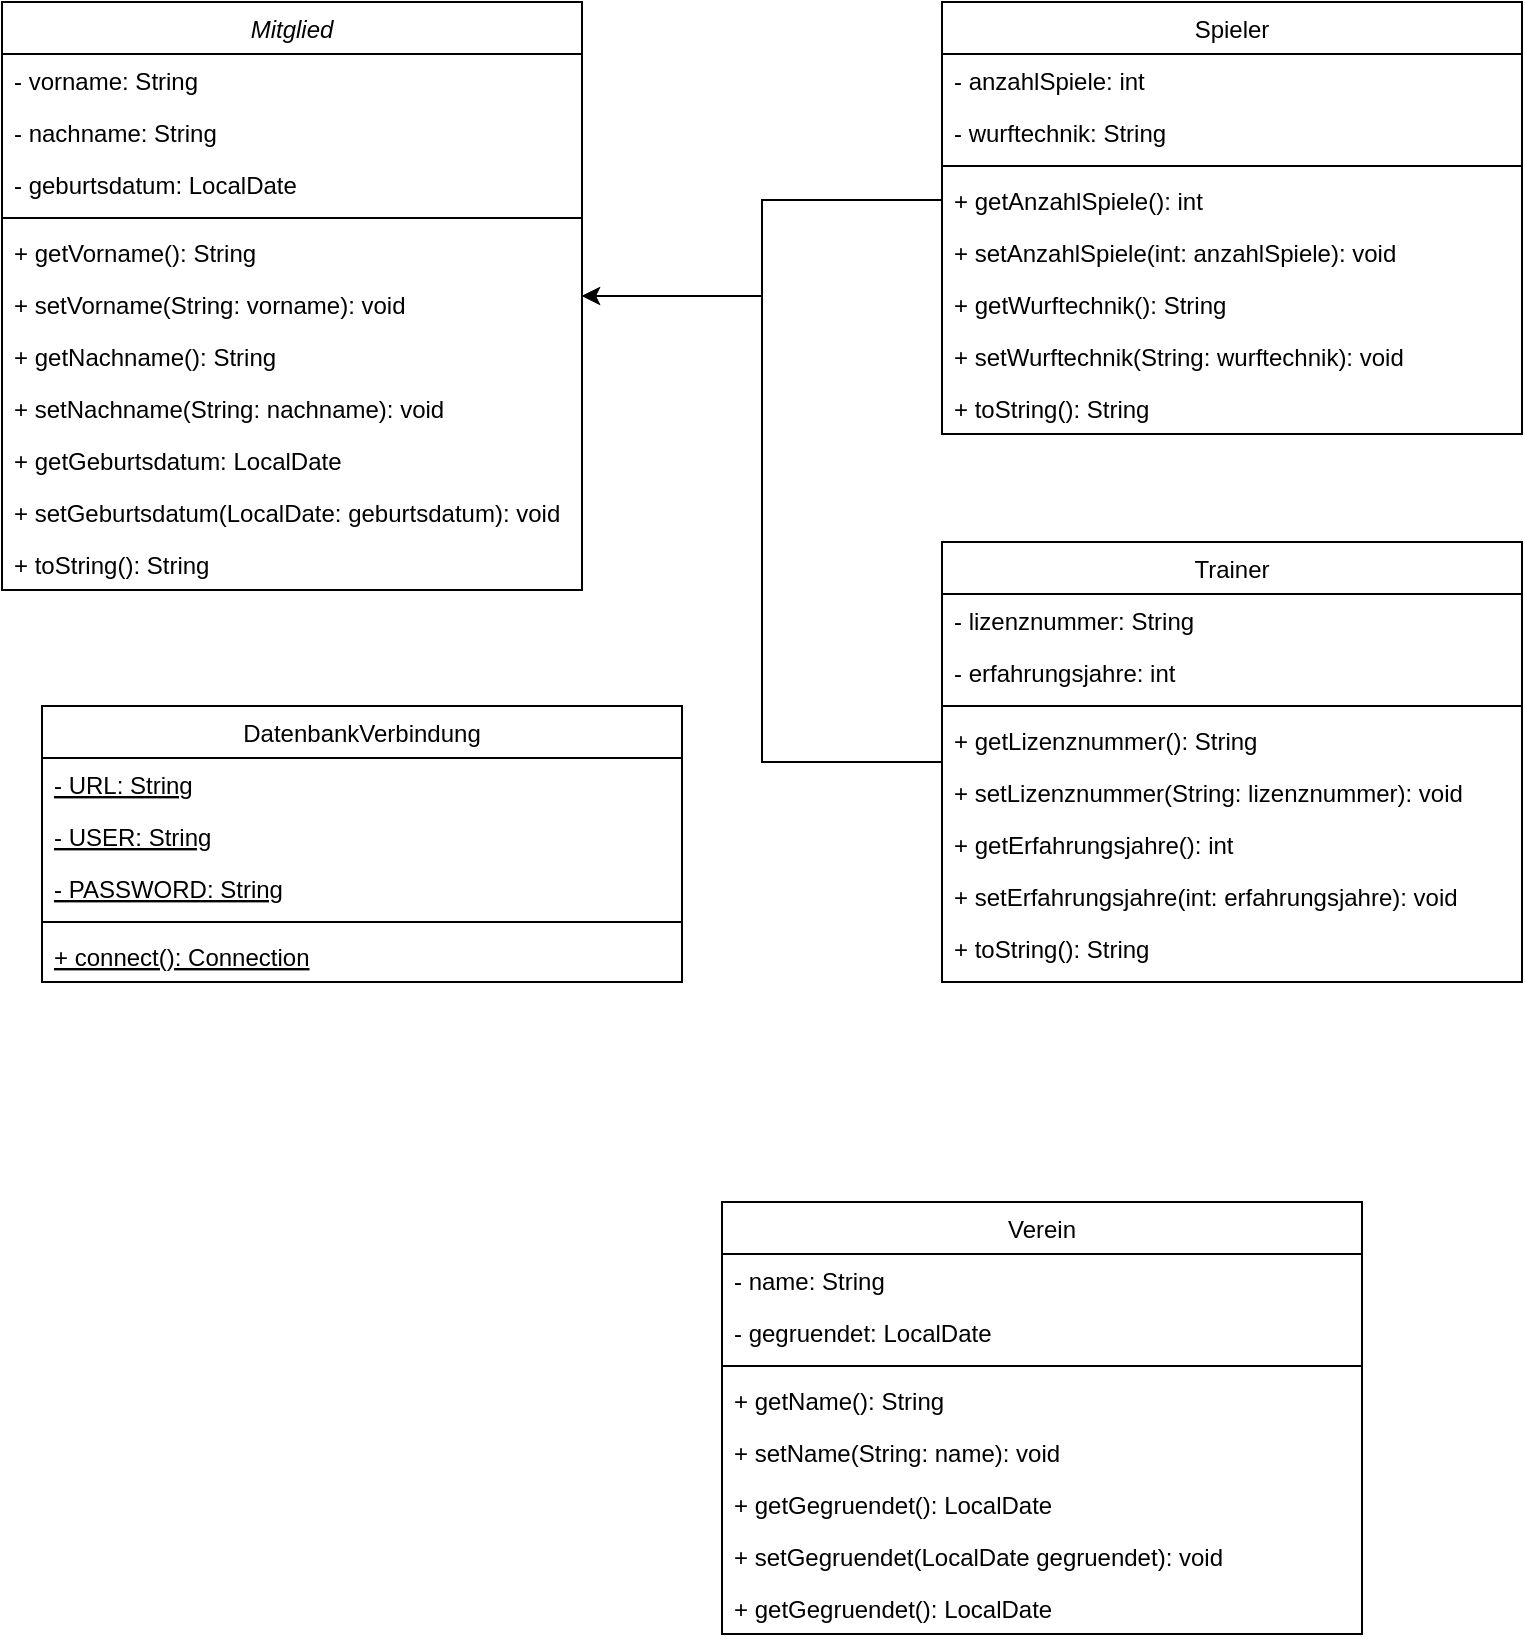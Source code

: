 <mxfile version="19.0.1" type="device"><diagram id="tFGe-mwkb_rq8JhS-fkl" name="Seite-1"><mxGraphModel dx="1038" dy="641" grid="1" gridSize="10" guides="1" tooltips="1" connect="1" arrows="1" fold="1" page="1" pageScale="1" pageWidth="827" pageHeight="1169" math="0" shadow="0"><root><mxCell id="0"/><mxCell id="1" parent="0"/><mxCell id="rgbJN4fxomn8NscW6j_L-6" value="Mitglied" style="swimlane;fontStyle=2;align=center;verticalAlign=top;childLayout=stackLayout;horizontal=1;startSize=26;horizontalStack=0;resizeParent=1;resizeLast=0;collapsible=1;marginBottom=0;rounded=0;shadow=0;strokeWidth=1;" parent="1" vertex="1"><mxGeometry x="20" y="20" width="290" height="294" as="geometry"><mxRectangle x="230" y="140" width="160" height="26" as="alternateBounds"/></mxGeometry></mxCell><mxCell id="rgbJN4fxomn8NscW6j_L-8" value="- vorname: String" style="text;align=left;verticalAlign=top;spacingLeft=4;spacingRight=4;overflow=hidden;rotatable=0;points=[[0,0.5],[1,0.5]];portConstraint=eastwest;rounded=0;shadow=0;html=0;" parent="rgbJN4fxomn8NscW6j_L-6" vertex="1"><mxGeometry y="26" width="290" height="26" as="geometry"/></mxCell><mxCell id="fQbULYn8AW2ZWmnkf_qS-1" value="- nachname: String" style="text;align=left;verticalAlign=top;spacingLeft=4;spacingRight=4;overflow=hidden;rotatable=0;points=[[0,0.5],[1,0.5]];portConstraint=eastwest;rounded=0;shadow=0;html=0;" vertex="1" parent="rgbJN4fxomn8NscW6j_L-6"><mxGeometry y="52" width="290" height="26" as="geometry"/></mxCell><mxCell id="rgbJN4fxomn8NscW6j_L-52" value="- geburtsdatum: LocalDate" style="text;align=left;verticalAlign=top;spacingLeft=4;spacingRight=4;overflow=hidden;rotatable=0;points=[[0,0.5],[1,0.5]];portConstraint=eastwest;rounded=0;shadow=0;html=0;" parent="rgbJN4fxomn8NscW6j_L-6" vertex="1"><mxGeometry y="78" width="290" height="26" as="geometry"/></mxCell><mxCell id="rgbJN4fxomn8NscW6j_L-9" value="" style="line;html=1;strokeWidth=1;align=left;verticalAlign=middle;spacingTop=-1;spacingLeft=3;spacingRight=3;rotatable=0;labelPosition=right;points=[];portConstraint=eastwest;" parent="rgbJN4fxomn8NscW6j_L-6" vertex="1"><mxGeometry y="104" width="290" height="8" as="geometry"/></mxCell><mxCell id="rgbJN4fxomn8NscW6j_L-13" value="+ getVorname(): String" style="text;align=left;verticalAlign=top;spacingLeft=4;spacingRight=4;overflow=hidden;rotatable=0;points=[[0,0.5],[1,0.5]];portConstraint=eastwest;" parent="rgbJN4fxomn8NscW6j_L-6" vertex="1"><mxGeometry y="112" width="290" height="26" as="geometry"/></mxCell><mxCell id="rgbJN4fxomn8NscW6j_L-14" value="+ setVorname(String: vorname): void" style="text;align=left;verticalAlign=top;spacingLeft=4;spacingRight=4;overflow=hidden;rotatable=0;points=[[0,0.5],[1,0.5]];portConstraint=eastwest;" parent="rgbJN4fxomn8NscW6j_L-6" vertex="1"><mxGeometry y="138" width="290" height="26" as="geometry"/></mxCell><mxCell id="rgbJN4fxomn8NscW6j_L-15" value="+ getNachname(): String" style="text;align=left;verticalAlign=top;spacingLeft=4;spacingRight=4;overflow=hidden;rotatable=0;points=[[0,0.5],[1,0.5]];portConstraint=eastwest;" parent="rgbJN4fxomn8NscW6j_L-6" vertex="1"><mxGeometry y="164" width="290" height="26" as="geometry"/></mxCell><mxCell id="rgbJN4fxomn8NscW6j_L-16" value="+ setNachname(String: nachname): void" style="text;align=left;verticalAlign=top;spacingLeft=4;spacingRight=4;overflow=hidden;rotatable=0;points=[[0,0.5],[1,0.5]];portConstraint=eastwest;" parent="rgbJN4fxomn8NscW6j_L-6" vertex="1"><mxGeometry y="190" width="290" height="26" as="geometry"/></mxCell><mxCell id="rgbJN4fxomn8NscW6j_L-54" value="+ getGeburtsdatum: LocalDate" style="text;align=left;verticalAlign=top;spacingLeft=4;spacingRight=4;overflow=hidden;rotatable=0;points=[[0,0.5],[1,0.5]];portConstraint=eastwest;" parent="rgbJN4fxomn8NscW6j_L-6" vertex="1"><mxGeometry y="216" width="290" height="26" as="geometry"/></mxCell><mxCell id="rgbJN4fxomn8NscW6j_L-132" value="+ setGeburtsdatum(LocalDate: geburtsdatum): void" style="text;align=left;verticalAlign=top;spacingLeft=4;spacingRight=4;overflow=hidden;rotatable=0;points=[[0,0.5],[1,0.5]];portConstraint=eastwest;fontStyle=0" parent="rgbJN4fxomn8NscW6j_L-6" vertex="1"><mxGeometry y="242" width="290" height="26" as="geometry"/></mxCell><mxCell id="fQbULYn8AW2ZWmnkf_qS-2" value="+ toString(): String" style="text;align=left;verticalAlign=top;spacingLeft=4;spacingRight=4;overflow=hidden;rotatable=0;points=[[0,0.5],[1,0.5]];portConstraint=eastwest;fontStyle=0" vertex="1" parent="rgbJN4fxomn8NscW6j_L-6"><mxGeometry y="268" width="290" height="26" as="geometry"/></mxCell><mxCell id="rgbJN4fxomn8NscW6j_L-133" value="Spieler" style="swimlane;fontStyle=0;align=center;verticalAlign=top;childLayout=stackLayout;horizontal=1;startSize=26;horizontalStack=0;resizeParent=1;resizeLast=0;collapsible=1;marginBottom=0;rounded=0;shadow=0;strokeWidth=1;" parent="1" vertex="1"><mxGeometry x="490" y="20" width="290" height="216" as="geometry"><mxRectangle x="230" y="140" width="160" height="26" as="alternateBounds"/></mxGeometry></mxCell><mxCell id="fQbULYn8AW2ZWmnkf_qS-3" value="- anzahlSpiele: int" style="text;align=left;verticalAlign=top;spacingLeft=4;spacingRight=4;overflow=hidden;rotatable=0;points=[[0,0.5],[1,0.5]];portConstraint=eastwest;" vertex="1" parent="rgbJN4fxomn8NscW6j_L-133"><mxGeometry y="26" width="290" height="26" as="geometry"/></mxCell><mxCell id="rgbJN4fxomn8NscW6j_L-134" value="- wurftechnik: String" style="text;align=left;verticalAlign=top;spacingLeft=4;spacingRight=4;overflow=hidden;rotatable=0;points=[[0,0.5],[1,0.5]];portConstraint=eastwest;" parent="rgbJN4fxomn8NscW6j_L-133" vertex="1"><mxGeometry y="52" width="290" height="26" as="geometry"/></mxCell><mxCell id="rgbJN4fxomn8NscW6j_L-137" value="" style="line;html=1;strokeWidth=1;align=left;verticalAlign=middle;spacingTop=-1;spacingLeft=3;spacingRight=3;rotatable=0;labelPosition=right;points=[];portConstraint=eastwest;" parent="rgbJN4fxomn8NscW6j_L-133" vertex="1"><mxGeometry y="78" width="290" height="8" as="geometry"/></mxCell><mxCell id="rgbJN4fxomn8NscW6j_L-138" value="+ getAnzahlSpiele(): int" style="text;align=left;verticalAlign=top;spacingLeft=4;spacingRight=4;overflow=hidden;rotatable=0;points=[[0,0.5],[1,0.5]];portConstraint=eastwest;" parent="rgbJN4fxomn8NscW6j_L-133" vertex="1"><mxGeometry y="86" width="290" height="26" as="geometry"/></mxCell><mxCell id="rgbJN4fxomn8NscW6j_L-139" value="+ setAnzahlSpiele(int: anzahlSpiele): void" style="text;align=left;verticalAlign=top;spacingLeft=4;spacingRight=4;overflow=hidden;rotatable=0;points=[[0,0.5],[1,0.5]];portConstraint=eastwest;" parent="rgbJN4fxomn8NscW6j_L-133" vertex="1"><mxGeometry y="112" width="290" height="26" as="geometry"/></mxCell><mxCell id="fQbULYn8AW2ZWmnkf_qS-4" value="+ getWurftechnik(): String" style="text;align=left;verticalAlign=top;spacingLeft=4;spacingRight=4;overflow=hidden;rotatable=0;points=[[0,0.5],[1,0.5]];portConstraint=eastwest;" vertex="1" parent="rgbJN4fxomn8NscW6j_L-133"><mxGeometry y="138" width="290" height="26" as="geometry"/></mxCell><mxCell id="fQbULYn8AW2ZWmnkf_qS-5" value="+ setWurftechnik(String: wurftechnik): void" style="text;align=left;verticalAlign=top;spacingLeft=4;spacingRight=4;overflow=hidden;rotatable=0;points=[[0,0.5],[1,0.5]];portConstraint=eastwest;" vertex="1" parent="rgbJN4fxomn8NscW6j_L-133"><mxGeometry y="164" width="290" height="26" as="geometry"/></mxCell><mxCell id="fQbULYn8AW2ZWmnkf_qS-6" value="+ toString(): String" style="text;align=left;verticalAlign=top;spacingLeft=4;spacingRight=4;overflow=hidden;rotatable=0;points=[[0,0.5],[1,0.5]];portConstraint=eastwest;" vertex="1" parent="rgbJN4fxomn8NscW6j_L-133"><mxGeometry y="190" width="290" height="26" as="geometry"/></mxCell><mxCell id="rgbJN4fxomn8NscW6j_L-168" style="edgeStyle=orthogonalEdgeStyle;rounded=0;orthogonalLoop=1;jettySize=auto;html=1;" parent="1" source="rgbJN4fxomn8NscW6j_L-147" target="rgbJN4fxomn8NscW6j_L-6" edge="1"><mxGeometry relative="1" as="geometry"/></mxCell><mxCell id="rgbJN4fxomn8NscW6j_L-147" value="Trainer" style="swimlane;fontStyle=0;align=center;verticalAlign=top;childLayout=stackLayout;horizontal=1;startSize=26;horizontalStack=0;resizeParent=1;resizeLast=0;collapsible=1;marginBottom=0;rounded=0;shadow=0;strokeWidth=1;" parent="1" vertex="1"><mxGeometry x="490" y="290" width="290" height="220" as="geometry"><mxRectangle x="230" y="140" width="160" height="26" as="alternateBounds"/></mxGeometry></mxCell><mxCell id="rgbJN4fxomn8NscW6j_L-148" value="- lizenznummer: String" style="text;align=left;verticalAlign=top;spacingLeft=4;spacingRight=4;overflow=hidden;rotatable=0;points=[[0,0.5],[1,0.5]];portConstraint=eastwest;" parent="rgbJN4fxomn8NscW6j_L-147" vertex="1"><mxGeometry y="26" width="290" height="26" as="geometry"/></mxCell><mxCell id="rgbJN4fxomn8NscW6j_L-150" value="- erfahrungsjahre: int" style="text;align=left;verticalAlign=top;spacingLeft=4;spacingRight=4;overflow=hidden;rotatable=0;points=[[0,0.5],[1,0.5]];portConstraint=eastwest;" parent="rgbJN4fxomn8NscW6j_L-147" vertex="1"><mxGeometry y="52" width="290" height="26" as="geometry"/></mxCell><mxCell id="rgbJN4fxomn8NscW6j_L-149" value="" style="line;html=1;strokeWidth=1;align=left;verticalAlign=middle;spacingTop=-1;spacingLeft=3;spacingRight=3;rotatable=0;labelPosition=right;points=[];portConstraint=eastwest;" parent="rgbJN4fxomn8NscW6j_L-147" vertex="1"><mxGeometry y="78" width="290" height="8" as="geometry"/></mxCell><mxCell id="rgbJN4fxomn8NscW6j_L-151" value="+ getLizenznummer(): String" style="text;align=left;verticalAlign=top;spacingLeft=4;spacingRight=4;overflow=hidden;rotatable=0;points=[[0,0.5],[1,0.5]];portConstraint=eastwest;" parent="rgbJN4fxomn8NscW6j_L-147" vertex="1"><mxGeometry y="86" width="290" height="26" as="geometry"/></mxCell><mxCell id="fQbULYn8AW2ZWmnkf_qS-7" value="+ setLizenznummer(String: lizenznummer): void" style="text;align=left;verticalAlign=top;spacingLeft=4;spacingRight=4;overflow=hidden;rotatable=0;points=[[0,0.5],[1,0.5]];portConstraint=eastwest;" vertex="1" parent="rgbJN4fxomn8NscW6j_L-147"><mxGeometry y="112" width="290" height="26" as="geometry"/></mxCell><mxCell id="fQbULYn8AW2ZWmnkf_qS-8" value="+ getErfahrungsjahre(): int" style="text;align=left;verticalAlign=top;spacingLeft=4;spacingRight=4;overflow=hidden;rotatable=0;points=[[0,0.5],[1,0.5]];portConstraint=eastwest;" vertex="1" parent="rgbJN4fxomn8NscW6j_L-147"><mxGeometry y="138" width="290" height="26" as="geometry"/></mxCell><mxCell id="fQbULYn8AW2ZWmnkf_qS-9" value="+ setErfahrungsjahre(int: erfahrungsjahre): void" style="text;align=left;verticalAlign=top;spacingLeft=4;spacingRight=4;overflow=hidden;rotatable=0;points=[[0,0.5],[1,0.5]];portConstraint=eastwest;" vertex="1" parent="rgbJN4fxomn8NscW6j_L-147"><mxGeometry y="164" width="290" height="26" as="geometry"/></mxCell><mxCell id="fQbULYn8AW2ZWmnkf_qS-10" value="+ toString(): String" style="text;align=left;verticalAlign=top;spacingLeft=4;spacingRight=4;overflow=hidden;rotatable=0;points=[[0,0.5],[1,0.5]];portConstraint=eastwest;" vertex="1" parent="rgbJN4fxomn8NscW6j_L-147"><mxGeometry y="190" width="290" height="26" as="geometry"/></mxCell><mxCell id="rgbJN4fxomn8NscW6j_L-153" value="Verein" style="swimlane;fontStyle=0;align=center;verticalAlign=top;childLayout=stackLayout;horizontal=1;startSize=26;horizontalStack=0;resizeParent=1;resizeLast=0;collapsible=1;marginBottom=0;rounded=0;shadow=0;strokeWidth=1;" parent="1" vertex="1"><mxGeometry x="380" y="620" width="320" height="216" as="geometry"><mxRectangle x="230" y="140" width="160" height="26" as="alternateBounds"/></mxGeometry></mxCell><mxCell id="rgbJN4fxomn8NscW6j_L-196" value="- name: String" style="text;align=left;verticalAlign=top;spacingLeft=4;spacingRight=4;overflow=hidden;rotatable=0;points=[[0,0.5],[1,0.5]];portConstraint=eastwest;" parent="rgbJN4fxomn8NscW6j_L-153" vertex="1"><mxGeometry y="26" width="320" height="26" as="geometry"/></mxCell><mxCell id="rgbJN4fxomn8NscW6j_L-154" value="- gegruendet: LocalDate" style="text;align=left;verticalAlign=top;spacingLeft=4;spacingRight=4;overflow=hidden;rotatable=0;points=[[0,0.5],[1,0.5]];portConstraint=eastwest;" parent="rgbJN4fxomn8NscW6j_L-153" vertex="1"><mxGeometry y="52" width="320" height="26" as="geometry"/></mxCell><mxCell id="rgbJN4fxomn8NscW6j_L-157" value="" style="line;html=1;strokeWidth=1;align=left;verticalAlign=middle;spacingTop=-1;spacingLeft=3;spacingRight=3;rotatable=0;labelPosition=right;points=[];portConstraint=eastwest;" parent="rgbJN4fxomn8NscW6j_L-153" vertex="1"><mxGeometry y="78" width="320" height="8" as="geometry"/></mxCell><mxCell id="rgbJN4fxomn8NscW6j_L-158" value="+ getName(): String" style="text;align=left;verticalAlign=top;spacingLeft=4;spacingRight=4;overflow=hidden;rotatable=0;points=[[0,0.5],[1,0.5]];portConstraint=eastwest;" parent="rgbJN4fxomn8NscW6j_L-153" vertex="1"><mxGeometry y="86" width="320" height="26" as="geometry"/></mxCell><mxCell id="rgbJN4fxomn8NscW6j_L-159" value="+ setName(String: name): void" style="text;align=left;verticalAlign=top;spacingLeft=4;spacingRight=4;overflow=hidden;rotatable=0;points=[[0,0.5],[1,0.5]];portConstraint=eastwest;" parent="rgbJN4fxomn8NscW6j_L-153" vertex="1"><mxGeometry y="112" width="320" height="26" as="geometry"/></mxCell><mxCell id="rgbJN4fxomn8NscW6j_L-162" value="+ getGegruendet(): LocalDate" style="text;align=left;verticalAlign=top;spacingLeft=4;spacingRight=4;overflow=hidden;rotatable=0;points=[[0,0.5],[1,0.5]];portConstraint=eastwest;" parent="rgbJN4fxomn8NscW6j_L-153" vertex="1"><mxGeometry y="138" width="320" height="26" as="geometry"/></mxCell><mxCell id="rgbJN4fxomn8NscW6j_L-197" value="+ setGegruendet(LocalDate gegruendet): void" style="text;align=left;verticalAlign=top;spacingLeft=4;spacingRight=4;overflow=hidden;rotatable=0;points=[[0,0.5],[1,0.5]];portConstraint=eastwest;" parent="rgbJN4fxomn8NscW6j_L-153" vertex="1"><mxGeometry y="164" width="320" height="26" as="geometry"/></mxCell><mxCell id="fQbULYn8AW2ZWmnkf_qS-12" value="+ getGegruendet(): LocalDate" style="text;align=left;verticalAlign=top;spacingLeft=4;spacingRight=4;overflow=hidden;rotatable=0;points=[[0,0.5],[1,0.5]];portConstraint=eastwest;" vertex="1" parent="rgbJN4fxomn8NscW6j_L-153"><mxGeometry y="190" width="320" height="26" as="geometry"/></mxCell><mxCell id="rgbJN4fxomn8NscW6j_L-167" style="edgeStyle=orthogonalEdgeStyle;rounded=0;orthogonalLoop=1;jettySize=auto;html=1;" parent="1" source="rgbJN4fxomn8NscW6j_L-138" target="rgbJN4fxomn8NscW6j_L-6" edge="1"><mxGeometry relative="1" as="geometry"/></mxCell><mxCell id="rgbJN4fxomn8NscW6j_L-169" value="DatenbankVerbindung" style="swimlane;fontStyle=0;align=center;verticalAlign=top;childLayout=stackLayout;horizontal=1;startSize=26;horizontalStack=0;resizeParent=1;resizeLast=0;collapsible=1;marginBottom=0;rounded=0;shadow=0;strokeWidth=1;" parent="1" vertex="1"><mxGeometry x="40" y="372" width="320" height="138" as="geometry"><mxRectangle x="230" y="140" width="160" height="26" as="alternateBounds"/></mxGeometry></mxCell><mxCell id="rgbJN4fxomn8NscW6j_L-170" value="- URL: String" style="text;align=left;verticalAlign=top;spacingLeft=4;spacingRight=4;overflow=hidden;rotatable=0;points=[[0,0.5],[1,0.5]];portConstraint=eastwest;fontStyle=4" parent="rgbJN4fxomn8NscW6j_L-169" vertex="1"><mxGeometry y="26" width="320" height="26" as="geometry"/></mxCell><mxCell id="rgbJN4fxomn8NscW6j_L-172" value="- USER: String" style="text;align=left;verticalAlign=top;spacingLeft=4;spacingRight=4;overflow=hidden;rotatable=0;points=[[0,0.5],[1,0.5]];portConstraint=eastwest;fontStyle=4" parent="rgbJN4fxomn8NscW6j_L-169" vertex="1"><mxGeometry y="52" width="320" height="26" as="geometry"/></mxCell><mxCell id="rgbJN4fxomn8NscW6j_L-173" value="- PASSWORD: String" style="text;align=left;verticalAlign=top;spacingLeft=4;spacingRight=4;overflow=hidden;rotatable=0;points=[[0,0.5],[1,0.5]];portConstraint=eastwest;fontStyle=4" parent="rgbJN4fxomn8NscW6j_L-169" vertex="1"><mxGeometry y="78" width="320" height="26" as="geometry"/></mxCell><mxCell id="rgbJN4fxomn8NscW6j_L-171" value="" style="line;html=1;strokeWidth=1;align=left;verticalAlign=middle;spacingTop=-1;spacingLeft=3;spacingRight=3;rotatable=0;labelPosition=right;points=[];portConstraint=eastwest;" parent="rgbJN4fxomn8NscW6j_L-169" vertex="1"><mxGeometry y="104" width="320" height="8" as="geometry"/></mxCell><mxCell id="rgbJN4fxomn8NscW6j_L-174" value="+ connect(): Connection" style="text;align=left;verticalAlign=top;spacingLeft=4;spacingRight=4;overflow=hidden;rotatable=0;points=[[0,0.5],[1,0.5]];portConstraint=eastwest;fontStyle=4" parent="rgbJN4fxomn8NscW6j_L-169" vertex="1"><mxGeometry y="112" width="320" height="26" as="geometry"/></mxCell></root></mxGraphModel></diagram></mxfile>